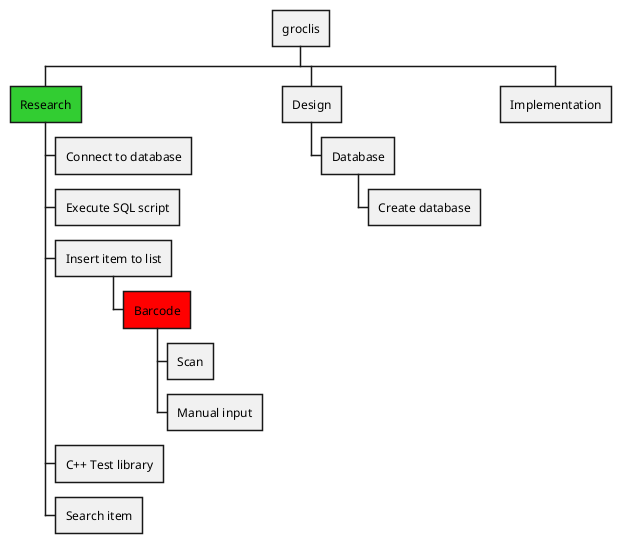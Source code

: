 {
  "sha1": "24luz07mteu9kmpy4muhs574edf3dac",
  "insertion": {
    "when": "2025-09-24T16:42:04.560Z",
    "url": "https://github.com/plantuml/plantuml/pull/2346",
    "user": "plantuml@gmail.com"
  }
}
@startwbs
* groclis
**[#limegreen] Research
***> Connect to database
***> Execute SQL script
***> Insert item to list
****[#red]> Barcode
*****> Scan
*****> Manual input
***> C++ Test library
***> Search item
** Design
***> Database
****> Create database
** Implementation
@endwbs
